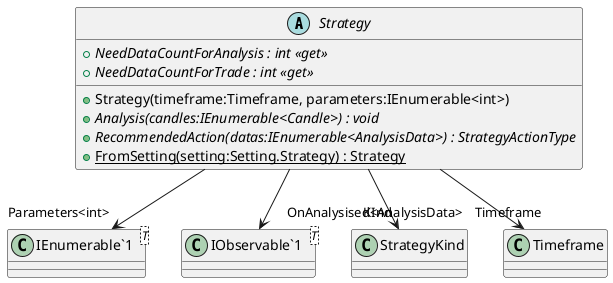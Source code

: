 @startuml
abstract class Strategy {
    + {abstract} NeedDataCountForAnalysis : int <<get>>
    + {abstract} NeedDataCountForTrade : int <<get>>
    + Strategy(timeframe:Timeframe, parameters:IEnumerable<int>)
    + {abstract} Analysis(candles:IEnumerable<Candle>) : void
    + {abstract} RecommendedAction(datas:IEnumerable<AnalysisData>) : StrategyActionType
    + {static} FromSetting(setting:Setting.Strategy) : Strategy
}
class "IEnumerable`1"<T> {
}
class "IObservable`1"<T> {
}
Strategy --> "KInd" StrategyKind
Strategy --> "Timeframe" Timeframe
Strategy --> "Parameters<int>" "IEnumerable`1"
Strategy --> "OnAnalysised<AnalysisData>" "IObservable`1"
@enduml
